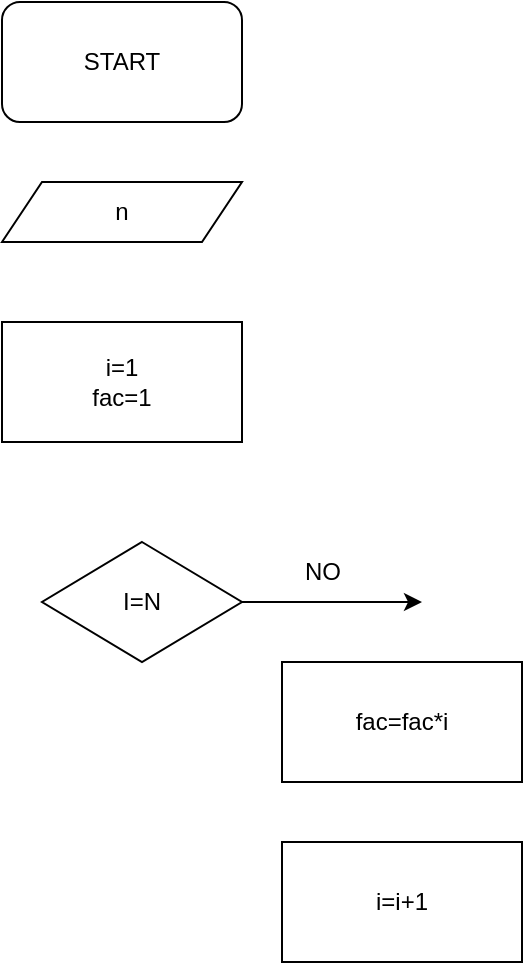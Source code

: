 <mxfile version="21.0.2" type="github">
  <diagram name="Страница 1" id="qYbamkWBOVK8EjHwo0-N">
    <mxGraphModel dx="880" dy="484" grid="1" gridSize="10" guides="1" tooltips="1" connect="1" arrows="1" fold="1" page="1" pageScale="1" pageWidth="827" pageHeight="1169" math="0" shadow="0">
      <root>
        <mxCell id="0" />
        <mxCell id="1" parent="0" />
        <mxCell id="uOfbAhcUC9eBJrv4FeB4-1" value="START" style="rounded=1;whiteSpace=wrap;html=1;" vertex="1" parent="1">
          <mxGeometry x="330" y="20" width="120" height="60" as="geometry" />
        </mxCell>
        <mxCell id="uOfbAhcUC9eBJrv4FeB4-2" value="n" style="shape=parallelogram;perimeter=parallelogramPerimeter;whiteSpace=wrap;html=1;fixedSize=1;" vertex="1" parent="1">
          <mxGeometry x="330" y="110" width="120" height="30" as="geometry" />
        </mxCell>
        <mxCell id="uOfbAhcUC9eBJrv4FeB4-3" value="i=1&lt;br&gt;fac=1" style="rounded=0;whiteSpace=wrap;html=1;" vertex="1" parent="1">
          <mxGeometry x="330" y="180" width="120" height="60" as="geometry" />
        </mxCell>
        <mxCell id="uOfbAhcUC9eBJrv4FeB4-5" style="edgeStyle=orthogonalEdgeStyle;rounded=0;orthogonalLoop=1;jettySize=auto;html=1;" edge="1" parent="1" source="uOfbAhcUC9eBJrv4FeB4-4">
          <mxGeometry relative="1" as="geometry">
            <mxPoint x="540" y="320" as="targetPoint" />
          </mxGeometry>
        </mxCell>
        <mxCell id="uOfbAhcUC9eBJrv4FeB4-4" value="I=N" style="rhombus;whiteSpace=wrap;html=1;" vertex="1" parent="1">
          <mxGeometry x="350" y="290" width="100" height="60" as="geometry" />
        </mxCell>
        <mxCell id="uOfbAhcUC9eBJrv4FeB4-6" value="NO" style="text;html=1;align=center;verticalAlign=middle;resizable=0;points=[];autosize=1;strokeColor=none;fillColor=none;" vertex="1" parent="1">
          <mxGeometry x="470" y="290" width="40" height="30" as="geometry" />
        </mxCell>
        <mxCell id="uOfbAhcUC9eBJrv4FeB4-7" value="fac=fac*i" style="rounded=0;whiteSpace=wrap;html=1;" vertex="1" parent="1">
          <mxGeometry x="470" y="350" width="120" height="60" as="geometry" />
        </mxCell>
        <mxCell id="uOfbAhcUC9eBJrv4FeB4-8" value="i=i+1" style="rounded=0;whiteSpace=wrap;html=1;" vertex="1" parent="1">
          <mxGeometry x="470" y="440" width="120" height="60" as="geometry" />
        </mxCell>
      </root>
    </mxGraphModel>
  </diagram>
</mxfile>

